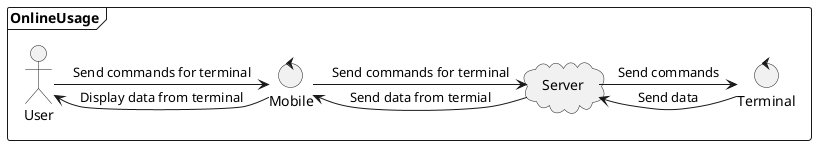 @startuml Deployment

frame OnlineUsage {
    cloud Server as s
    actor User as u
    control Terminal as t
    control Mobile as m

    t -> s : Send data
    s -> t : Send commands 

    s -> m : Send data from termial
    m -> s : Send commands for terminal

    u -> m : Send commands for terminal
    m -> u : Display data from terminal
}

newpage

frame OfflineUsage {
    actor User as u
    control Terminal as t
    control Mobile as m

    t -> m : Send data
    m -> t : Send commands

    u -> m : Send commands for terminal
    m -> u : Display data from terminal
}

@enduml